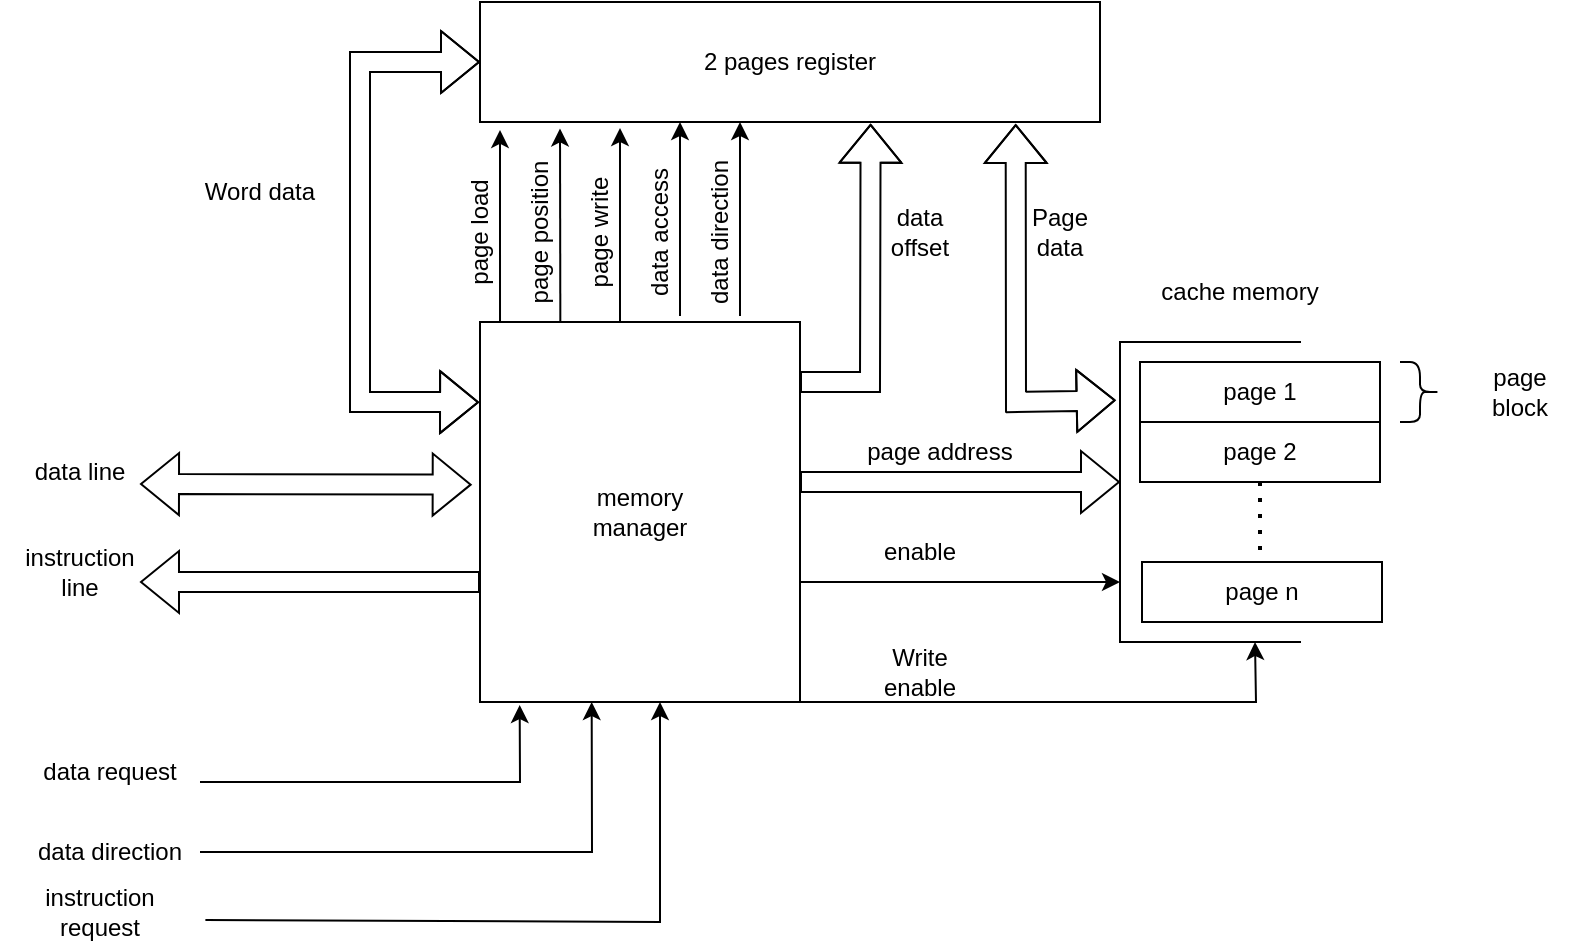 <mxfile version="21.6.1" type="github">
  <diagram name="Pagina-1" id="rzBkRvhalcEUz-NghZih">
    <mxGraphModel dx="880" dy="485" grid="1" gridSize="10" guides="1" tooltips="1" connect="1" arrows="1" fold="1" page="1" pageScale="1" pageWidth="827" pageHeight="1169" math="0" shadow="0">
      <root>
        <mxCell id="0" />
        <mxCell id="1" parent="0" />
        <mxCell id="x_l_j-Csq6JPJfXTSIvp-1" value="2 pages register" style="rounded=0;whiteSpace=wrap;html=1;" parent="1" vertex="1">
          <mxGeometry x="260" y="120" width="310" height="60" as="geometry" />
        </mxCell>
        <mxCell id="x_l_j-Csq6JPJfXTSIvp-3" value="&lt;div&gt;memory&lt;/div&gt;&lt;div&gt;manager&lt;br&gt;&lt;/div&gt;" style="rounded=0;whiteSpace=wrap;html=1;" parent="1" vertex="1">
          <mxGeometry x="260" y="280" width="160" height="190" as="geometry" />
        </mxCell>
        <mxCell id="x_l_j-Csq6JPJfXTSIvp-5" value="page 1" style="rounded=0;whiteSpace=wrap;html=1;" parent="1" vertex="1">
          <mxGeometry x="590" y="300" width="120" height="30" as="geometry" />
        </mxCell>
        <mxCell id="x_l_j-Csq6JPJfXTSIvp-6" value="page 2" style="rounded=0;whiteSpace=wrap;html=1;" parent="1" vertex="1">
          <mxGeometry x="590" y="330" width="120" height="30" as="geometry" />
        </mxCell>
        <mxCell id="x_l_j-Csq6JPJfXTSIvp-7" value="" style="endArrow=none;dashed=1;html=1;dashPattern=1 3;strokeWidth=2;rounded=0;exitX=0.5;exitY=1;exitDx=0;exitDy=0;" parent="1" source="x_l_j-Csq6JPJfXTSIvp-6" edge="1">
          <mxGeometry width="50" height="50" relative="1" as="geometry">
            <mxPoint x="566" y="320" as="sourcePoint" />
            <mxPoint x="650" y="400" as="targetPoint" />
          </mxGeometry>
        </mxCell>
        <mxCell id="x_l_j-Csq6JPJfXTSIvp-9" value="page n" style="rounded=0;whiteSpace=wrap;html=1;" parent="1" vertex="1">
          <mxGeometry x="591" y="400" width="120" height="30" as="geometry" />
        </mxCell>
        <mxCell id="x_l_j-Csq6JPJfXTSIvp-10" value="" style="shape=partialRectangle;whiteSpace=wrap;html=1;bottom=1;right=1;left=1;top=0;fillColor=none;routingCenterX=-0.5;direction=south;" parent="1" vertex="1">
          <mxGeometry x="580" y="290" width="90" height="150" as="geometry" />
        </mxCell>
        <mxCell id="x_l_j-Csq6JPJfXTSIvp-11" value="cache memory" style="text;html=1;strokeColor=none;fillColor=none;align=center;verticalAlign=middle;whiteSpace=wrap;rounded=0;" parent="1" vertex="1">
          <mxGeometry x="580" y="250" width="120" height="30" as="geometry" />
        </mxCell>
        <mxCell id="x_l_j-Csq6JPJfXTSIvp-13" value="" style="shape=flexArrow;endArrow=classic;html=1;rounded=0;" parent="1" edge="1">
          <mxGeometry width="50" height="50" relative="1" as="geometry">
            <mxPoint x="420" y="360" as="sourcePoint" />
            <mxPoint x="580" y="360" as="targetPoint" />
          </mxGeometry>
        </mxCell>
        <mxCell id="x_l_j-Csq6JPJfXTSIvp-18" value="" style="endArrow=classic;html=1;rounded=0;entryX=0.8;entryY=1;entryDx=0;entryDy=0;entryPerimeter=0;" parent="1" target="x_l_j-Csq6JPJfXTSIvp-10" edge="1">
          <mxGeometry width="50" height="50" relative="1" as="geometry">
            <mxPoint x="420" y="410" as="sourcePoint" />
            <mxPoint x="520" y="370" as="targetPoint" />
          </mxGeometry>
        </mxCell>
        <mxCell id="x_l_j-Csq6JPJfXTSIvp-19" value="" style="endArrow=classic;html=1;rounded=0;entryX=1;entryY=0.25;entryDx=0;entryDy=0;" parent="1" target="x_l_j-Csq6JPJfXTSIvp-10" edge="1">
          <mxGeometry width="50" height="50" relative="1" as="geometry">
            <mxPoint x="420" y="470" as="sourcePoint" />
            <mxPoint x="580" y="470" as="targetPoint" />
            <Array as="points">
              <mxPoint x="648" y="470" />
            </Array>
          </mxGeometry>
        </mxCell>
        <mxCell id="x_l_j-Csq6JPJfXTSIvp-20" value="page address" style="text;html=1;strokeColor=none;fillColor=none;align=center;verticalAlign=middle;whiteSpace=wrap;rounded=0;" parent="1" vertex="1">
          <mxGeometry x="450" y="330" width="80" height="30" as="geometry" />
        </mxCell>
        <mxCell id="x_l_j-Csq6JPJfXTSIvp-22" value="&lt;div&gt;Page&lt;/div&gt;&lt;div&gt;data&lt;br&gt;&lt;/div&gt;" style="text;html=1;strokeColor=none;fillColor=none;align=center;verticalAlign=middle;whiteSpace=wrap;rounded=0;" parent="1" vertex="1">
          <mxGeometry x="520" y="220" width="60" height="30" as="geometry" />
        </mxCell>
        <mxCell id="x_l_j-Csq6JPJfXTSIvp-24" value="enable" style="text;html=1;strokeColor=none;fillColor=none;align=center;verticalAlign=middle;whiteSpace=wrap;rounded=0;" parent="1" vertex="1">
          <mxGeometry x="450" y="380" width="60" height="30" as="geometry" />
        </mxCell>
        <mxCell id="x_l_j-Csq6JPJfXTSIvp-25" value="Write enable" style="text;html=1;strokeColor=none;fillColor=none;align=center;verticalAlign=middle;whiteSpace=wrap;rounded=0;" parent="1" vertex="1">
          <mxGeometry x="450" y="440" width="60" height="30" as="geometry" />
        </mxCell>
        <mxCell id="x_l_j-Csq6JPJfXTSIvp-27" value="" style="shape=curlyBracket;whiteSpace=wrap;html=1;rounded=1;flipH=1;labelPosition=right;verticalLabelPosition=middle;align=left;verticalAlign=middle;size=0.5;" parent="1" vertex="1">
          <mxGeometry x="720" y="300" width="20" height="30" as="geometry" />
        </mxCell>
        <mxCell id="x_l_j-Csq6JPJfXTSIvp-28" value="page block" style="text;html=1;strokeColor=none;fillColor=none;align=center;verticalAlign=middle;whiteSpace=wrap;rounded=0;" parent="1" vertex="1">
          <mxGeometry x="750" y="300" width="60" height="30" as="geometry" />
        </mxCell>
        <mxCell id="x_l_j-Csq6JPJfXTSIvp-40" value="" style="endArrow=classic;html=1;rounded=0;entryX=0.129;entryY=1.066;entryDx=0;entryDy=0;entryPerimeter=0;" parent="1" edge="1">
          <mxGeometry width="50" height="50" relative="1" as="geometry">
            <mxPoint x="270.01" y="280" as="sourcePoint" />
            <mxPoint x="270" y="183.96" as="targetPoint" />
          </mxGeometry>
        </mxCell>
        <mxCell id="x_l_j-Csq6JPJfXTSIvp-41" value="" style="endArrow=classic;html=1;rounded=0;entryX=0.193;entryY=1.054;entryDx=0;entryDy=0;entryPerimeter=0;" parent="1" edge="1">
          <mxGeometry width="50" height="50" relative="1" as="geometry">
            <mxPoint x="300.17" y="280" as="sourcePoint" />
            <mxPoint x="300.0" y="183.24" as="targetPoint" />
          </mxGeometry>
        </mxCell>
        <mxCell id="x_l_j-Csq6JPJfXTSIvp-43" value="" style="shape=flexArrow;endArrow=classic;startArrow=classic;html=1;rounded=0;exitX=0.194;exitY=1.024;exitDx=0;exitDy=0;exitPerimeter=0;entryX=0.864;entryY=1.017;entryDx=0;entryDy=0;entryPerimeter=0;" parent="1" source="x_l_j-Csq6JPJfXTSIvp-10" target="x_l_j-Csq6JPJfXTSIvp-1" edge="1">
          <mxGeometry width="100" height="100" relative="1" as="geometry">
            <mxPoint x="535.77" y="319.22" as="sourcePoint" />
            <mxPoint x="481" y="180" as="targetPoint" />
            <Array as="points">
              <mxPoint x="528" y="320" />
            </Array>
          </mxGeometry>
        </mxCell>
        <mxCell id="x_l_j-Csq6JPJfXTSIvp-46" value="" style="endArrow=classic;html=1;rounded=0;entryX=0.193;entryY=1.054;entryDx=0;entryDy=0;entryPerimeter=0;" parent="1" edge="1">
          <mxGeometry width="50" height="50" relative="1" as="geometry">
            <mxPoint x="330" y="280" as="sourcePoint" />
            <mxPoint x="330" y="183" as="targetPoint" />
          </mxGeometry>
        </mxCell>
        <mxCell id="x_l_j-Csq6JPJfXTSIvp-47" value="" style="endArrow=classic;html=1;rounded=0;entryX=0.193;entryY=1.054;entryDx=0;entryDy=0;entryPerimeter=0;" parent="1" edge="1">
          <mxGeometry width="50" height="50" relative="1" as="geometry">
            <mxPoint x="360" y="277" as="sourcePoint" />
            <mxPoint x="360" y="180" as="targetPoint" />
          </mxGeometry>
        </mxCell>
        <mxCell id="x_l_j-Csq6JPJfXTSIvp-49" value="&lt;div&gt;page load&lt;/div&gt;" style="text;html=1;strokeColor=none;fillColor=none;align=center;verticalAlign=middle;whiteSpace=wrap;rounded=0;rotation=270;" parent="1" vertex="1">
          <mxGeometry x="230" y="220" width="60" height="30" as="geometry" />
        </mxCell>
        <mxCell id="x_l_j-Csq6JPJfXTSIvp-52" value="&lt;div&gt;page position&lt;/div&gt;" style="text;html=1;strokeColor=none;fillColor=none;align=center;verticalAlign=middle;whiteSpace=wrap;rounded=0;rotation=270;" parent="1" vertex="1">
          <mxGeometry x="250" y="220" width="80" height="30" as="geometry" />
        </mxCell>
        <mxCell id="x_l_j-Csq6JPJfXTSIvp-53" value="&lt;div&gt;page write&lt;br&gt;&lt;/div&gt;" style="text;html=1;strokeColor=none;fillColor=none;align=center;verticalAlign=middle;whiteSpace=wrap;rounded=0;rotation=270;" parent="1" vertex="1">
          <mxGeometry x="280" y="220" width="80" height="30" as="geometry" />
        </mxCell>
        <mxCell id="x_l_j-Csq6JPJfXTSIvp-54" value="data access" style="text;html=1;strokeColor=none;fillColor=none;align=center;verticalAlign=middle;whiteSpace=wrap;rounded=0;rotation=270;" parent="1" vertex="1">
          <mxGeometry x="310" y="220" width="80" height="30" as="geometry" />
        </mxCell>
        <mxCell id="x_l_j-Csq6JPJfXTSIvp-56" value="" style="endArrow=classic;html=1;rounded=0;entryX=0.193;entryY=1.054;entryDx=0;entryDy=0;entryPerimeter=0;" parent="1" edge="1">
          <mxGeometry width="50" height="50" relative="1" as="geometry">
            <mxPoint x="390" y="277" as="sourcePoint" />
            <mxPoint x="390" y="180" as="targetPoint" />
          </mxGeometry>
        </mxCell>
        <mxCell id="x_l_j-Csq6JPJfXTSIvp-58" value="data direction" style="text;html=1;strokeColor=none;fillColor=none;align=center;verticalAlign=middle;whiteSpace=wrap;rounded=0;rotation=270;" parent="1" vertex="1">
          <mxGeometry x="340" y="220" width="80" height="30" as="geometry" />
        </mxCell>
        <mxCell id="x_l_j-Csq6JPJfXTSIvp-59" value="" style="shape=flexArrow;endArrow=classic;html=1;rounded=0;entryX=0.63;entryY=1.015;entryDx=0;entryDy=0;entryPerimeter=0;" parent="1" target="x_l_j-Csq6JPJfXTSIvp-1" edge="1">
          <mxGeometry width="50" height="50" relative="1" as="geometry">
            <mxPoint x="420" y="310" as="sourcePoint" />
            <mxPoint x="480" y="270" as="targetPoint" />
            <Array as="points">
              <mxPoint x="455" y="310" />
            </Array>
          </mxGeometry>
        </mxCell>
        <mxCell id="x_l_j-Csq6JPJfXTSIvp-60" value="data offset" style="text;html=1;strokeColor=none;fillColor=none;align=center;verticalAlign=middle;whiteSpace=wrap;rounded=0;" parent="1" vertex="1">
          <mxGeometry x="455" y="220" width="50" height="30" as="geometry" />
        </mxCell>
        <mxCell id="x_l_j-Csq6JPJfXTSIvp-61" value="" style="shape=flexArrow;endArrow=classic;startArrow=classic;html=1;rounded=0;entryX=0;entryY=0.5;entryDx=0;entryDy=0;exitX=-0.003;exitY=0.211;exitDx=0;exitDy=0;exitPerimeter=0;" parent="1" source="x_l_j-Csq6JPJfXTSIvp-3" target="x_l_j-Csq6JPJfXTSIvp-1" edge="1">
          <mxGeometry width="100" height="100" relative="1" as="geometry">
            <mxPoint x="150" y="250" as="sourcePoint" />
            <mxPoint x="250" y="150" as="targetPoint" />
            <Array as="points">
              <mxPoint x="200" y="320" />
              <mxPoint x="200" y="230" />
              <mxPoint x="200" y="150" />
            </Array>
          </mxGeometry>
        </mxCell>
        <mxCell id="x_l_j-Csq6JPJfXTSIvp-62" value="" style="shape=flexArrow;endArrow=classic;startArrow=classic;html=1;rounded=0;entryX=-0.026;entryY=0.428;entryDx=0;entryDy=0;entryPerimeter=0;" parent="1" target="x_l_j-Csq6JPJfXTSIvp-3" edge="1">
          <mxGeometry width="100" height="100" relative="1" as="geometry">
            <mxPoint x="90" y="361" as="sourcePoint" />
            <mxPoint x="140" y="310" as="targetPoint" />
          </mxGeometry>
        </mxCell>
        <mxCell id="x_l_j-Csq6JPJfXTSIvp-63" value="" style="shape=flexArrow;endArrow=classic;html=1;rounded=0;exitX=0;exitY=0.684;exitDx=0;exitDy=0;exitPerimeter=0;" parent="1" source="x_l_j-Csq6JPJfXTSIvp-3" edge="1">
          <mxGeometry width="50" height="50" relative="1" as="geometry">
            <mxPoint x="130" y="450" as="sourcePoint" />
            <mxPoint x="90" y="410" as="targetPoint" />
          </mxGeometry>
        </mxCell>
        <mxCell id="x_l_j-Csq6JPJfXTSIvp-64" value="data line" style="text;html=1;strokeColor=none;fillColor=none;align=center;verticalAlign=middle;whiteSpace=wrap;rounded=0;" parent="1" vertex="1">
          <mxGeometry x="30" y="340" width="60" height="30" as="geometry" />
        </mxCell>
        <mxCell id="x_l_j-Csq6JPJfXTSIvp-65" value="instruction line" style="text;html=1;strokeColor=none;fillColor=none;align=center;verticalAlign=middle;whiteSpace=wrap;rounded=0;" parent="1" vertex="1">
          <mxGeometry x="30" y="390" width="60" height="30" as="geometry" />
        </mxCell>
        <mxCell id="x_l_j-Csq6JPJfXTSIvp-66" value="" style="endArrow=classic;html=1;rounded=0;entryX=0.124;entryY=1.008;entryDx=0;entryDy=0;entryPerimeter=0;exitX=1;exitY=0.667;exitDx=0;exitDy=0;exitPerimeter=0;" parent="1" source="x_l_j-Csq6JPJfXTSIvp-68" target="x_l_j-Csq6JPJfXTSIvp-3" edge="1">
          <mxGeometry width="50" height="50" relative="1" as="geometry">
            <mxPoint x="123.52" y="510.42" as="sourcePoint" />
            <mxPoint x="280.0" y="510.0" as="targetPoint" />
            <Array as="points">
              <mxPoint x="280" y="510" />
            </Array>
          </mxGeometry>
        </mxCell>
        <mxCell id="x_l_j-Csq6JPJfXTSIvp-68" value="data request" style="text;html=1;strokeColor=none;fillColor=none;align=center;verticalAlign=middle;whiteSpace=wrap;rounded=0;" parent="1" vertex="1">
          <mxGeometry x="30" y="490" width="90" height="30" as="geometry" />
        </mxCell>
        <mxCell id="x_l_j-Csq6JPJfXTSIvp-69" value="" style="endArrow=classic;html=1;rounded=0;entryX=0.349;entryY=1.026;entryDx=0;entryDy=0;entryPerimeter=0;exitX=1;exitY=0.5;exitDx=0;exitDy=0;" parent="1" source="x_l_j-Csq6JPJfXTSIvp-70" edge="1">
          <mxGeometry width="50" height="50" relative="1" as="geometry">
            <mxPoint x="120" y="545.06" as="sourcePoint" />
            <mxPoint x="315.84" y="470.0" as="targetPoint" />
            <Array as="points">
              <mxPoint x="316" y="545" />
            </Array>
          </mxGeometry>
        </mxCell>
        <mxCell id="x_l_j-Csq6JPJfXTSIvp-70" value="data direction" style="text;html=1;strokeColor=none;fillColor=none;align=center;verticalAlign=middle;whiteSpace=wrap;rounded=0;" parent="1" vertex="1">
          <mxGeometry x="30" y="530" width="90" height="30" as="geometry" />
        </mxCell>
        <mxCell id="x_l_j-Csq6JPJfXTSIvp-71" value="" style="endArrow=classic;html=1;rounded=0;entryX=0.5;entryY=1;entryDx=0;entryDy=0;exitX=1.027;exitY=0.633;exitDx=0;exitDy=0;exitPerimeter=0;" parent="1" source="x_l_j-Csq6JPJfXTSIvp-72" edge="1">
          <mxGeometry width="50" height="50" relative="1" as="geometry">
            <mxPoint x="130" y="580" as="sourcePoint" />
            <mxPoint x="350" y="470" as="targetPoint" />
            <Array as="points">
              <mxPoint x="350" y="580" />
            </Array>
          </mxGeometry>
        </mxCell>
        <mxCell id="x_l_j-Csq6JPJfXTSIvp-72" value="instruction request" style="text;html=1;strokeColor=none;fillColor=none;align=center;verticalAlign=middle;whiteSpace=wrap;rounded=0;" parent="1" vertex="1">
          <mxGeometry x="20" y="560" width="100" height="30" as="geometry" />
        </mxCell>
        <mxCell id="AZ_gkQ46gG5uaX6o3Xvu-1" value="Word data" style="text;html=1;strokeColor=none;fillColor=none;align=center;verticalAlign=middle;whiteSpace=wrap;rounded=0;" vertex="1" parent="1">
          <mxGeometry x="120" y="200" width="60" height="30" as="geometry" />
        </mxCell>
      </root>
    </mxGraphModel>
  </diagram>
</mxfile>
